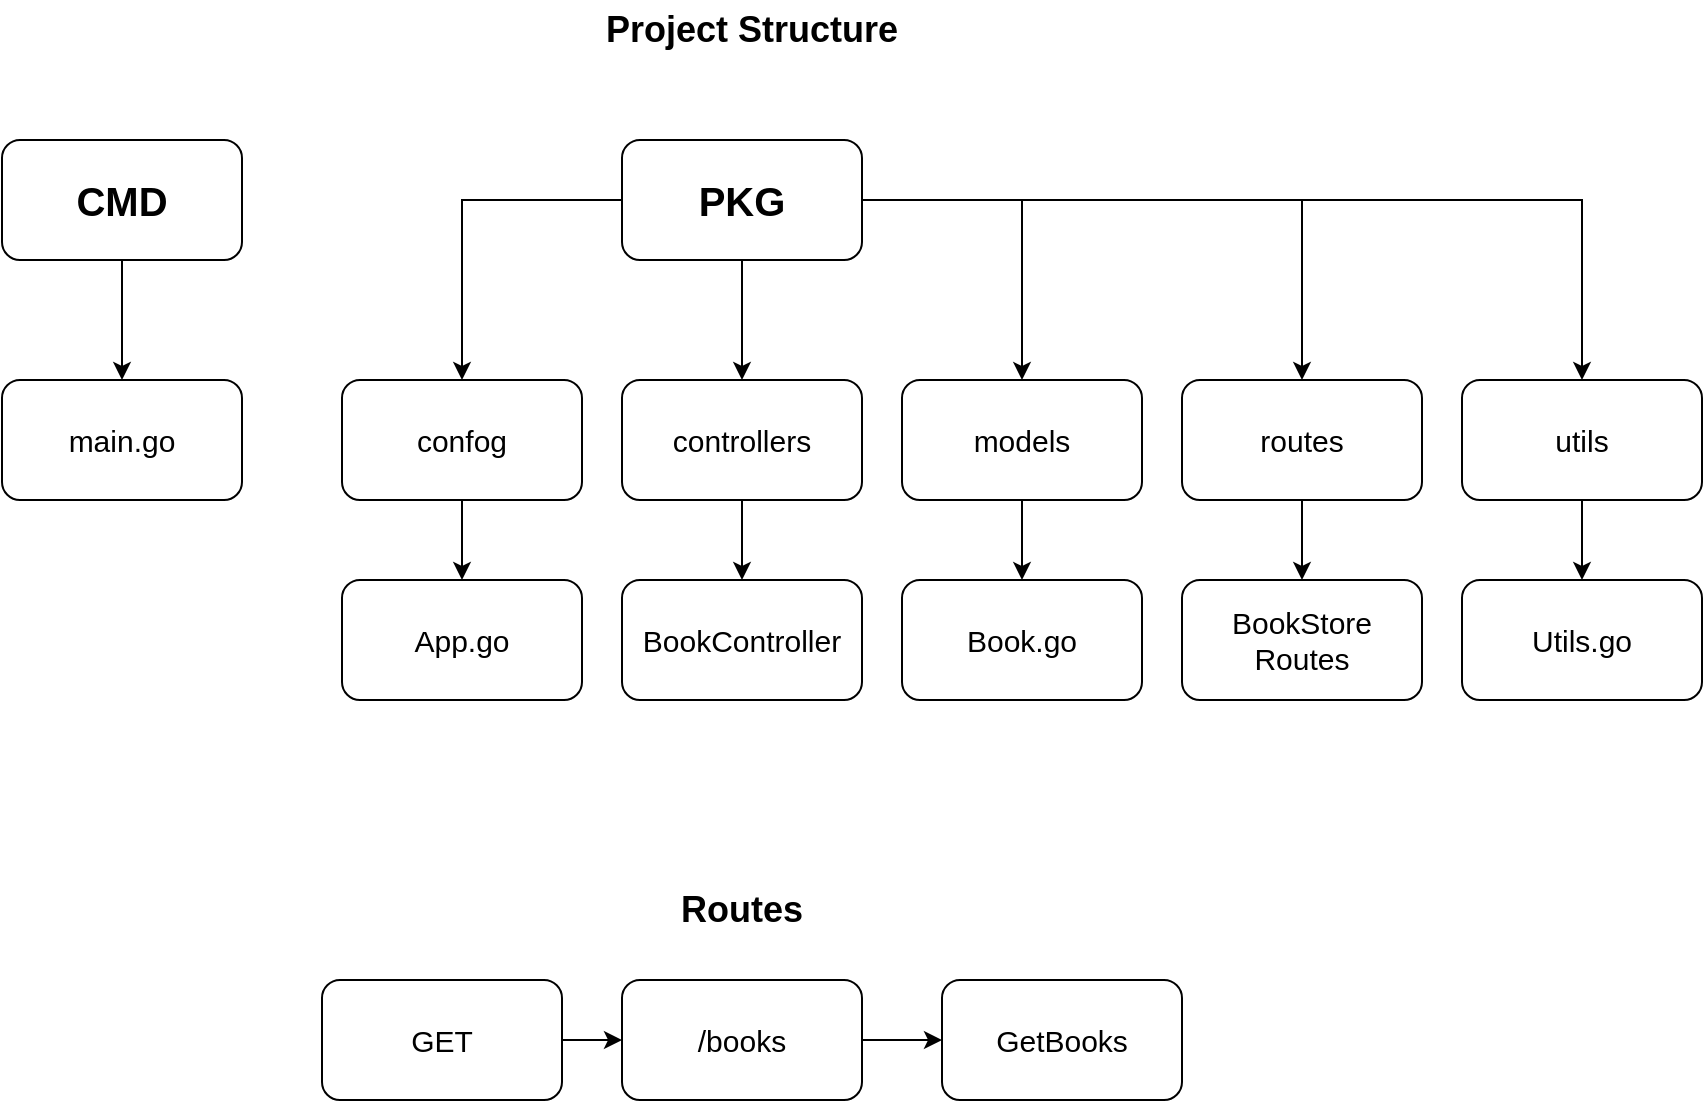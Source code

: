 <mxfile version="17.4.6" type="github">
  <diagram id="_T4a-6uxWrQjf02UOLVP" name="Page-1">
    <mxGraphModel dx="1085" dy="603" grid="1" gridSize="10" guides="1" tooltips="1" connect="1" arrows="1" fold="1" page="1" pageScale="1" pageWidth="1169" pageHeight="827" math="0" shadow="0">
      <root>
        <mxCell id="0" />
        <mxCell id="1" parent="0" />
        <mxCell id="87v2BaxQ9-y0zlSybNiL-17" style="edgeStyle=orthogonalEdgeStyle;rounded=0;orthogonalLoop=1;jettySize=auto;html=1;entryX=0.5;entryY=0;entryDx=0;entryDy=0;fontSize=15;" edge="1" parent="1" source="87v2BaxQ9-y0zlSybNiL-1" target="87v2BaxQ9-y0zlSybNiL-7">
          <mxGeometry relative="1" as="geometry">
            <Array as="points">
              <mxPoint x="440" y="190" />
            </Array>
          </mxGeometry>
        </mxCell>
        <mxCell id="87v2BaxQ9-y0zlSybNiL-18" style="edgeStyle=orthogonalEdgeStyle;rounded=0;orthogonalLoop=1;jettySize=auto;html=1;entryX=0.5;entryY=0;entryDx=0;entryDy=0;fontSize=15;" edge="1" parent="1" source="87v2BaxQ9-y0zlSybNiL-1" target="87v2BaxQ9-y0zlSybNiL-6">
          <mxGeometry relative="1" as="geometry" />
        </mxCell>
        <mxCell id="87v2BaxQ9-y0zlSybNiL-19" style="edgeStyle=orthogonalEdgeStyle;rounded=0;orthogonalLoop=1;jettySize=auto;html=1;entryX=0.5;entryY=0;entryDx=0;entryDy=0;fontSize=15;" edge="1" parent="1" source="87v2BaxQ9-y0zlSybNiL-1" target="87v2BaxQ9-y0zlSybNiL-8">
          <mxGeometry relative="1" as="geometry">
            <Array as="points">
              <mxPoint x="720" y="190" />
            </Array>
          </mxGeometry>
        </mxCell>
        <mxCell id="87v2BaxQ9-y0zlSybNiL-20" style="edgeStyle=orthogonalEdgeStyle;rounded=0;orthogonalLoop=1;jettySize=auto;html=1;entryX=0.5;entryY=0;entryDx=0;entryDy=0;fontSize=15;" edge="1" parent="1" source="87v2BaxQ9-y0zlSybNiL-1" target="87v2BaxQ9-y0zlSybNiL-9">
          <mxGeometry relative="1" as="geometry">
            <Array as="points">
              <mxPoint x="860" y="190" />
            </Array>
          </mxGeometry>
        </mxCell>
        <mxCell id="87v2BaxQ9-y0zlSybNiL-21" style="edgeStyle=orthogonalEdgeStyle;rounded=0;orthogonalLoop=1;jettySize=auto;html=1;fontSize=15;" edge="1" parent="1" source="87v2BaxQ9-y0zlSybNiL-1" target="87v2BaxQ9-y0zlSybNiL-10">
          <mxGeometry relative="1" as="geometry">
            <Array as="points">
              <mxPoint x="1000" y="190" />
            </Array>
          </mxGeometry>
        </mxCell>
        <mxCell id="87v2BaxQ9-y0zlSybNiL-1" value="PKG" style="rounded=1;whiteSpace=wrap;html=1;fontStyle=1;fontSize=20;" vertex="1" parent="1">
          <mxGeometry x="520" y="160" width="120" height="60" as="geometry" />
        </mxCell>
        <mxCell id="87v2BaxQ9-y0zlSybNiL-2" value="Project Structure" style="text;html=1;strokeColor=none;fillColor=none;align=center;verticalAlign=middle;whiteSpace=wrap;rounded=0;fontStyle=1;labelBorderColor=none;fontSize=18;" vertex="1" parent="1">
          <mxGeometry x="502" y="90" width="166" height="30" as="geometry" />
        </mxCell>
        <mxCell id="87v2BaxQ9-y0zlSybNiL-5" style="edgeStyle=orthogonalEdgeStyle;rounded=0;orthogonalLoop=1;jettySize=auto;html=1;fontSize=20;" edge="1" parent="1" source="87v2BaxQ9-y0zlSybNiL-3" target="87v2BaxQ9-y0zlSybNiL-4">
          <mxGeometry relative="1" as="geometry" />
        </mxCell>
        <mxCell id="87v2BaxQ9-y0zlSybNiL-3" value="CMD" style="rounded=1;whiteSpace=wrap;html=1;fontStyle=1;fontSize=20;" vertex="1" parent="1">
          <mxGeometry x="210" y="160" width="120" height="60" as="geometry" />
        </mxCell>
        <mxCell id="87v2BaxQ9-y0zlSybNiL-4" value="main.go" style="rounded=1;whiteSpace=wrap;html=1;labelBorderColor=none;fontSize=15;fillColor=none;" vertex="1" parent="1">
          <mxGeometry x="210" y="280" width="120" height="60" as="geometry" />
        </mxCell>
        <mxCell id="87v2BaxQ9-y0zlSybNiL-23" style="edgeStyle=orthogonalEdgeStyle;rounded=0;orthogonalLoop=1;jettySize=auto;html=1;entryX=0.5;entryY=0;entryDx=0;entryDy=0;fontSize=15;" edge="1" parent="1" source="87v2BaxQ9-y0zlSybNiL-6" target="87v2BaxQ9-y0zlSybNiL-12">
          <mxGeometry relative="1" as="geometry" />
        </mxCell>
        <mxCell id="87v2BaxQ9-y0zlSybNiL-6" value="controllers" style="rounded=1;whiteSpace=wrap;html=1;labelBorderColor=none;fontSize=15;fillColor=none;" vertex="1" parent="1">
          <mxGeometry x="520" y="280" width="120" height="60" as="geometry" />
        </mxCell>
        <mxCell id="87v2BaxQ9-y0zlSybNiL-22" style="edgeStyle=orthogonalEdgeStyle;rounded=0;orthogonalLoop=1;jettySize=auto;html=1;entryX=0.5;entryY=0;entryDx=0;entryDy=0;fontSize=15;" edge="1" parent="1" source="87v2BaxQ9-y0zlSybNiL-7" target="87v2BaxQ9-y0zlSybNiL-11">
          <mxGeometry relative="1" as="geometry" />
        </mxCell>
        <mxCell id="87v2BaxQ9-y0zlSybNiL-7" value="confog" style="rounded=1;whiteSpace=wrap;html=1;labelBorderColor=none;fontSize=15;fillColor=none;" vertex="1" parent="1">
          <mxGeometry x="380" y="280" width="120" height="60" as="geometry" />
        </mxCell>
        <mxCell id="87v2BaxQ9-y0zlSybNiL-24" style="edgeStyle=orthogonalEdgeStyle;rounded=0;orthogonalLoop=1;jettySize=auto;html=1;entryX=0.5;entryY=0;entryDx=0;entryDy=0;fontSize=15;" edge="1" parent="1" source="87v2BaxQ9-y0zlSybNiL-8" target="87v2BaxQ9-y0zlSybNiL-13">
          <mxGeometry relative="1" as="geometry" />
        </mxCell>
        <mxCell id="87v2BaxQ9-y0zlSybNiL-8" value="models" style="rounded=1;whiteSpace=wrap;html=1;labelBorderColor=none;fontSize=15;fillColor=none;" vertex="1" parent="1">
          <mxGeometry x="660" y="280" width="120" height="60" as="geometry" />
        </mxCell>
        <mxCell id="87v2BaxQ9-y0zlSybNiL-25" style="edgeStyle=orthogonalEdgeStyle;rounded=0;orthogonalLoop=1;jettySize=auto;html=1;entryX=0.5;entryY=0;entryDx=0;entryDy=0;fontSize=15;" edge="1" parent="1" source="87v2BaxQ9-y0zlSybNiL-9" target="87v2BaxQ9-y0zlSybNiL-14">
          <mxGeometry relative="1" as="geometry" />
        </mxCell>
        <mxCell id="87v2BaxQ9-y0zlSybNiL-9" value="routes" style="rounded=1;whiteSpace=wrap;html=1;labelBorderColor=none;fontSize=15;fillColor=none;" vertex="1" parent="1">
          <mxGeometry x="800" y="280" width="120" height="60" as="geometry" />
        </mxCell>
        <mxCell id="87v2BaxQ9-y0zlSybNiL-26" style="edgeStyle=orthogonalEdgeStyle;rounded=0;orthogonalLoop=1;jettySize=auto;html=1;entryX=0.5;entryY=0;entryDx=0;entryDy=0;fontSize=15;" edge="1" parent="1" source="87v2BaxQ9-y0zlSybNiL-10" target="87v2BaxQ9-y0zlSybNiL-15">
          <mxGeometry relative="1" as="geometry" />
        </mxCell>
        <mxCell id="87v2BaxQ9-y0zlSybNiL-10" value="utils" style="rounded=1;whiteSpace=wrap;html=1;labelBorderColor=none;fontSize=15;fillColor=none;" vertex="1" parent="1">
          <mxGeometry x="940" y="280" width="120" height="60" as="geometry" />
        </mxCell>
        <mxCell id="87v2BaxQ9-y0zlSybNiL-11" value="App.go" style="rounded=1;whiteSpace=wrap;html=1;labelBorderColor=none;fontSize=15;fillColor=none;" vertex="1" parent="1">
          <mxGeometry x="380" y="380" width="120" height="60" as="geometry" />
        </mxCell>
        <mxCell id="87v2BaxQ9-y0zlSybNiL-12" value="BookController" style="rounded=1;whiteSpace=wrap;html=1;labelBorderColor=none;fontSize=15;fillColor=none;" vertex="1" parent="1">
          <mxGeometry x="520" y="380" width="120" height="60" as="geometry" />
        </mxCell>
        <mxCell id="87v2BaxQ9-y0zlSybNiL-13" value="Book.go" style="rounded=1;whiteSpace=wrap;html=1;labelBorderColor=none;fontSize=15;fillColor=none;" vertex="1" parent="1">
          <mxGeometry x="660" y="380" width="120" height="60" as="geometry" />
        </mxCell>
        <mxCell id="87v2BaxQ9-y0zlSybNiL-14" value="BookStore&lt;br&gt;Routes" style="rounded=1;whiteSpace=wrap;html=1;labelBorderColor=none;fontSize=15;fillColor=none;" vertex="1" parent="1">
          <mxGeometry x="800" y="380" width="120" height="60" as="geometry" />
        </mxCell>
        <mxCell id="87v2BaxQ9-y0zlSybNiL-15" value="Utils.go" style="rounded=1;whiteSpace=wrap;html=1;labelBorderColor=none;fontSize=15;fillColor=none;" vertex="1" parent="1">
          <mxGeometry x="940" y="380" width="120" height="60" as="geometry" />
        </mxCell>
        <mxCell id="87v2BaxQ9-y0zlSybNiL-27" value="Routes" style="text;html=1;strokeColor=none;fillColor=none;align=center;verticalAlign=middle;whiteSpace=wrap;rounded=0;fontStyle=1;labelBorderColor=none;fontSize=18;" vertex="1" parent="1">
          <mxGeometry x="497" y="530" width="166" height="30" as="geometry" />
        </mxCell>
        <mxCell id="87v2BaxQ9-y0zlSybNiL-34" value="" style="edgeStyle=orthogonalEdgeStyle;rounded=0;orthogonalLoop=1;jettySize=auto;html=1;fontSize=15;" edge="1" parent="1" source="87v2BaxQ9-y0zlSybNiL-29" target="87v2BaxQ9-y0zlSybNiL-32">
          <mxGeometry relative="1" as="geometry" />
        </mxCell>
        <mxCell id="87v2BaxQ9-y0zlSybNiL-29" value="/books" style="rounded=1;whiteSpace=wrap;html=1;labelBorderColor=none;fontSize=15;fillColor=none;" vertex="1" parent="1">
          <mxGeometry x="520" y="580" width="120" height="60" as="geometry" />
        </mxCell>
        <mxCell id="87v2BaxQ9-y0zlSybNiL-33" value="" style="edgeStyle=orthogonalEdgeStyle;rounded=0;orthogonalLoop=1;jettySize=auto;html=1;fontSize=15;" edge="1" parent="1" source="87v2BaxQ9-y0zlSybNiL-31" target="87v2BaxQ9-y0zlSybNiL-29">
          <mxGeometry relative="1" as="geometry" />
        </mxCell>
        <mxCell id="87v2BaxQ9-y0zlSybNiL-31" value="GET" style="rounded=1;whiteSpace=wrap;html=1;labelBorderColor=none;fontSize=15;fillColor=none;" vertex="1" parent="1">
          <mxGeometry x="370" y="580" width="120" height="60" as="geometry" />
        </mxCell>
        <mxCell id="87v2BaxQ9-y0zlSybNiL-32" value="GetBooks" style="rounded=1;whiteSpace=wrap;html=1;labelBorderColor=none;fontSize=15;fillColor=none;" vertex="1" parent="1">
          <mxGeometry x="680" y="580" width="120" height="60" as="geometry" />
        </mxCell>
      </root>
    </mxGraphModel>
  </diagram>
</mxfile>
